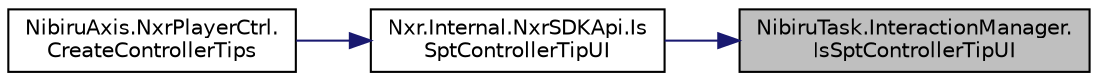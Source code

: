 digraph "NibiruTask.InteractionManager.IsSptControllerTipUI"
{
 // LATEX_PDF_SIZE
  edge [fontname="Helvetica",fontsize="10",labelfontname="Helvetica",labelfontsize="10"];
  node [fontname="Helvetica",fontsize="10",shape=record];
  rankdir="RL";
  Node1 [label="NibiruTask.InteractionManager.\lIsSptControllerTipUI",height=0.2,width=0.4,color="black", fillcolor="grey75", style="filled", fontcolor="black",tooltip="Is support controller tip ui"];
  Node1 -> Node2 [dir="back",color="midnightblue",fontsize="10",style="solid",fontname="Helvetica"];
  Node2 [label="Nxr.Internal.NxrSDKApi.Is\lSptControllerTipUI",height=0.2,width=0.4,color="black", fillcolor="white", style="filled",URL="$class_nxr_1_1_internal_1_1_nxr_s_d_k_api.html#a04f16351d90a57396bcc73df38f760ba",tooltip="Is support controller tip ui"];
  Node2 -> Node3 [dir="back",color="midnightblue",fontsize="10",style="solid",fontname="Helvetica"];
  Node3 [label="NibiruAxis.NxrPlayerCtrl.\lCreateControllerTips",height=0.2,width=0.4,color="black", fillcolor="white", style="filled",URL="$class_nibiru_axis_1_1_nxr_player_ctrl.html#acc596a2b2afc04fb0bb71def1e5f89fb",tooltip="Create parent object of handle prompt UI."];
}
